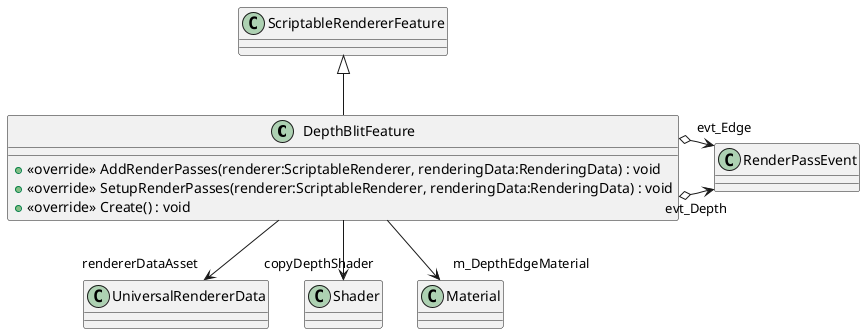@startuml
class DepthBlitFeature {
    + <<override>> AddRenderPasses(renderer:ScriptableRenderer, renderingData:RenderingData) : void
    + <<override>> SetupRenderPasses(renderer:ScriptableRenderer, renderingData:RenderingData) : void
    + <<override>> Create() : void
}
ScriptableRendererFeature <|-- DepthBlitFeature
DepthBlitFeature o-> "evt_Depth" RenderPassEvent
DepthBlitFeature o-> "evt_Edge" RenderPassEvent
DepthBlitFeature --> "rendererDataAsset" UniversalRendererData
DepthBlitFeature --> "copyDepthShader" Shader
DepthBlitFeature --> "m_DepthEdgeMaterial" Material
@enduml
